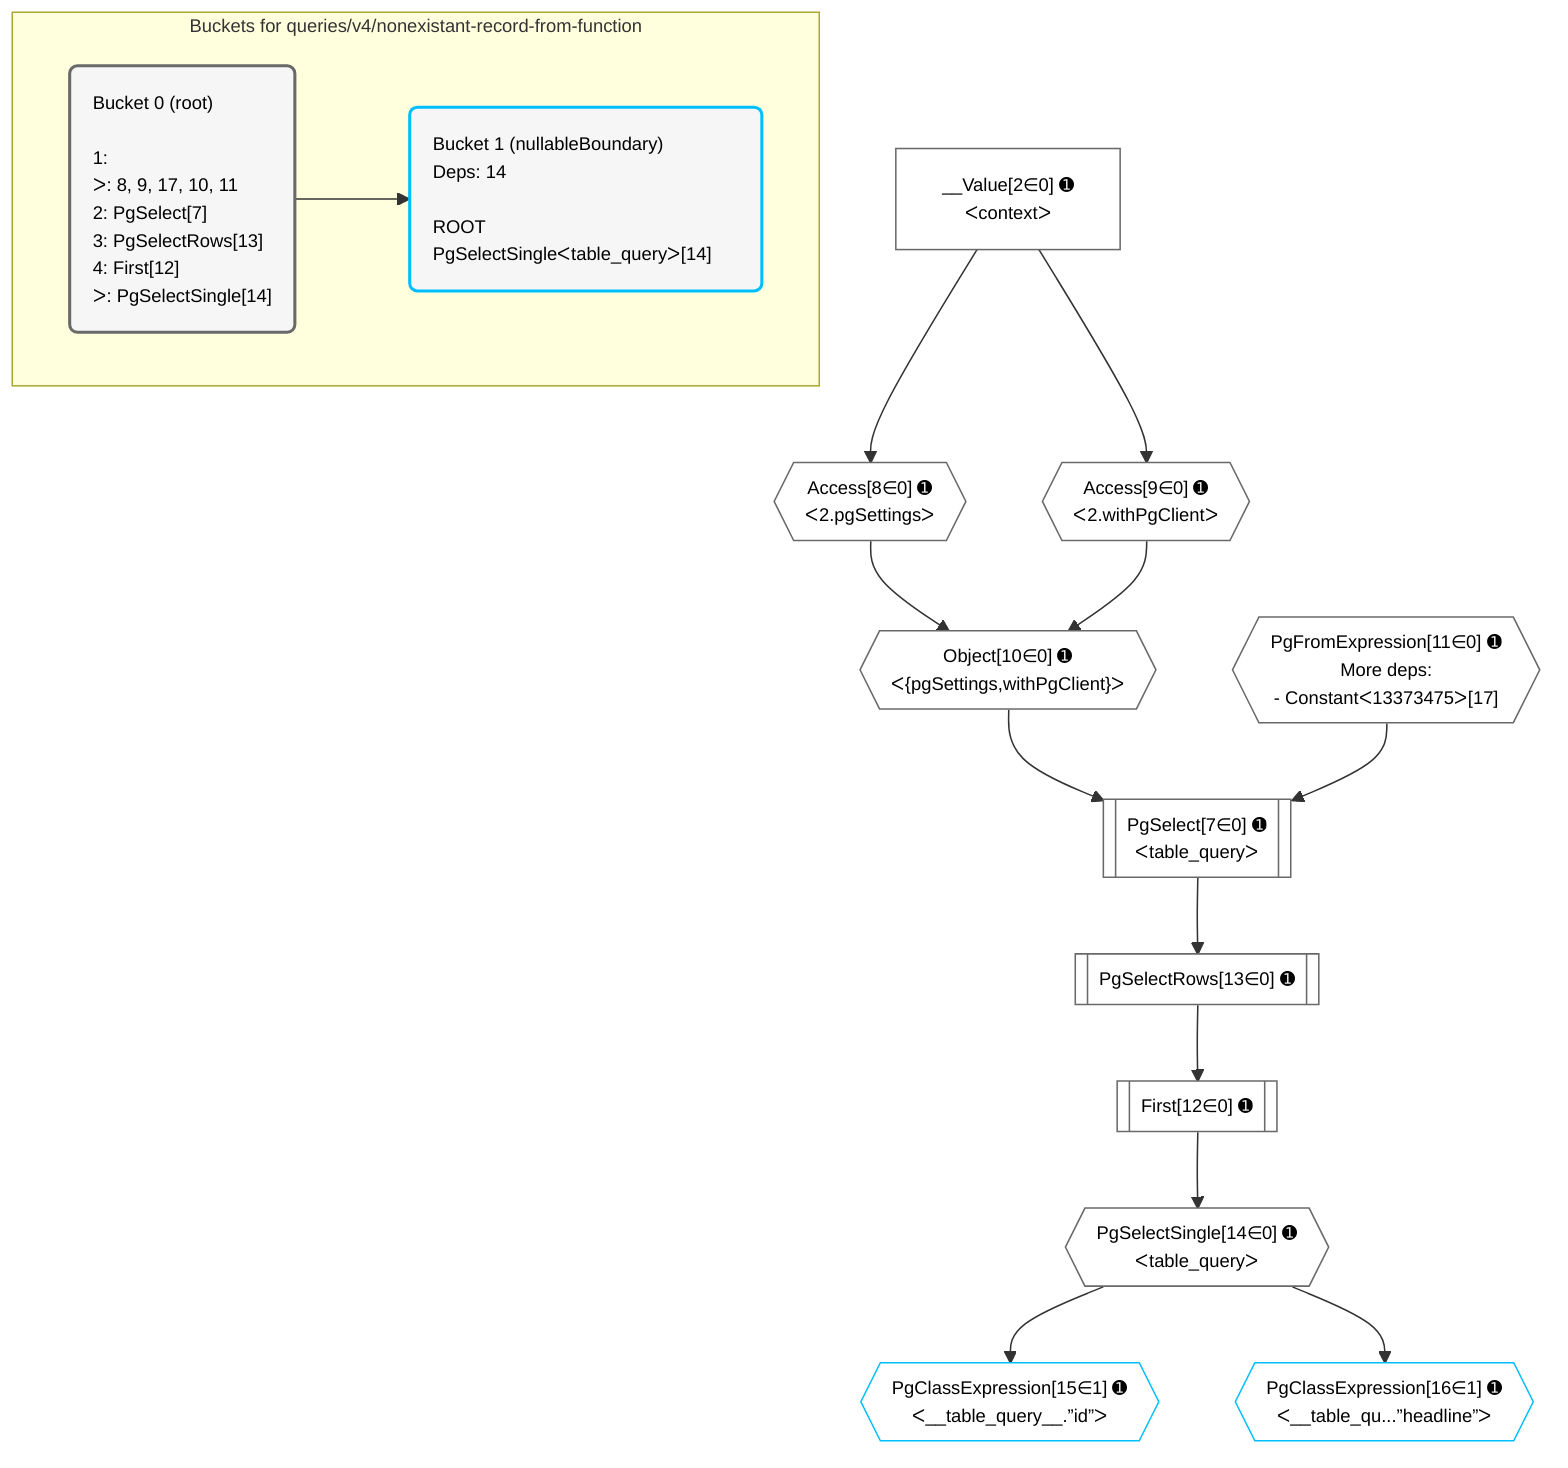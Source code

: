 %%{init: {'themeVariables': { 'fontSize': '12px'}}}%%
graph TD
    classDef path fill:#eee,stroke:#000,color:#000
    classDef plan fill:#fff,stroke-width:1px,color:#000
    classDef itemplan fill:#fff,stroke-width:2px,color:#000
    classDef unbatchedplan fill:#dff,stroke-width:1px,color:#000
    classDef sideeffectplan fill:#fcc,stroke-width:2px,color:#000
    classDef bucket fill:#f6f6f6,color:#000,stroke-width:2px,text-align:left

    subgraph "Buckets for queries/v4/nonexistant-record-from-function"
    Bucket0("Bucket 0 (root)<br /><br />1: <br />ᐳ: 8, 9, 17, 10, 11<br />2: PgSelect[7]<br />3: PgSelectRows[13]<br />4: First[12]<br />ᐳ: PgSelectSingle[14]"):::bucket
    Bucket1("Bucket 1 (nullableBoundary)<br />Deps: 14<br /><br />ROOT PgSelectSingleᐸtable_queryᐳ[14]"):::bucket
    end
    Bucket0 --> Bucket1

    %% plan dependencies
    PgSelect7[["PgSelect[7∈0] ➊<br />ᐸtable_queryᐳ"]]:::plan
    Object10{{"Object[10∈0] ➊<br />ᐸ{pgSettings,withPgClient}ᐳ"}}:::plan
    PgFromExpression11{{"PgFromExpression[11∈0] ➊<br />More deps:<br />- Constantᐸ13373475ᐳ[17]"}}:::plan
    Object10 & PgFromExpression11 --> PgSelect7
    Access8{{"Access[8∈0] ➊<br />ᐸ2.pgSettingsᐳ"}}:::plan
    Access9{{"Access[9∈0] ➊<br />ᐸ2.withPgClientᐳ"}}:::plan
    Access8 & Access9 --> Object10
    __Value2["__Value[2∈0] ➊<br />ᐸcontextᐳ"]:::plan
    __Value2 --> Access8
    __Value2 --> Access9
    First12[["First[12∈0] ➊"]]:::plan
    PgSelectRows13[["PgSelectRows[13∈0] ➊"]]:::plan
    PgSelectRows13 --> First12
    PgSelect7 --> PgSelectRows13
    PgSelectSingle14{{"PgSelectSingle[14∈0] ➊<br />ᐸtable_queryᐳ"}}:::plan
    First12 --> PgSelectSingle14
    PgClassExpression15{{"PgClassExpression[15∈1] ➊<br />ᐸ__table_query__.”id”ᐳ"}}:::plan
    PgSelectSingle14 --> PgClassExpression15
    PgClassExpression16{{"PgClassExpression[16∈1] ➊<br />ᐸ__table_qu...”headline”ᐳ"}}:::plan
    PgSelectSingle14 --> PgClassExpression16

    %% define steps
    classDef bucket0 stroke:#696969
    class Bucket0,__Value2,PgSelect7,Access8,Access9,Object10,PgFromExpression11,First12,PgSelectRows13,PgSelectSingle14 bucket0
    classDef bucket1 stroke:#00bfff
    class Bucket1,PgClassExpression15,PgClassExpression16 bucket1